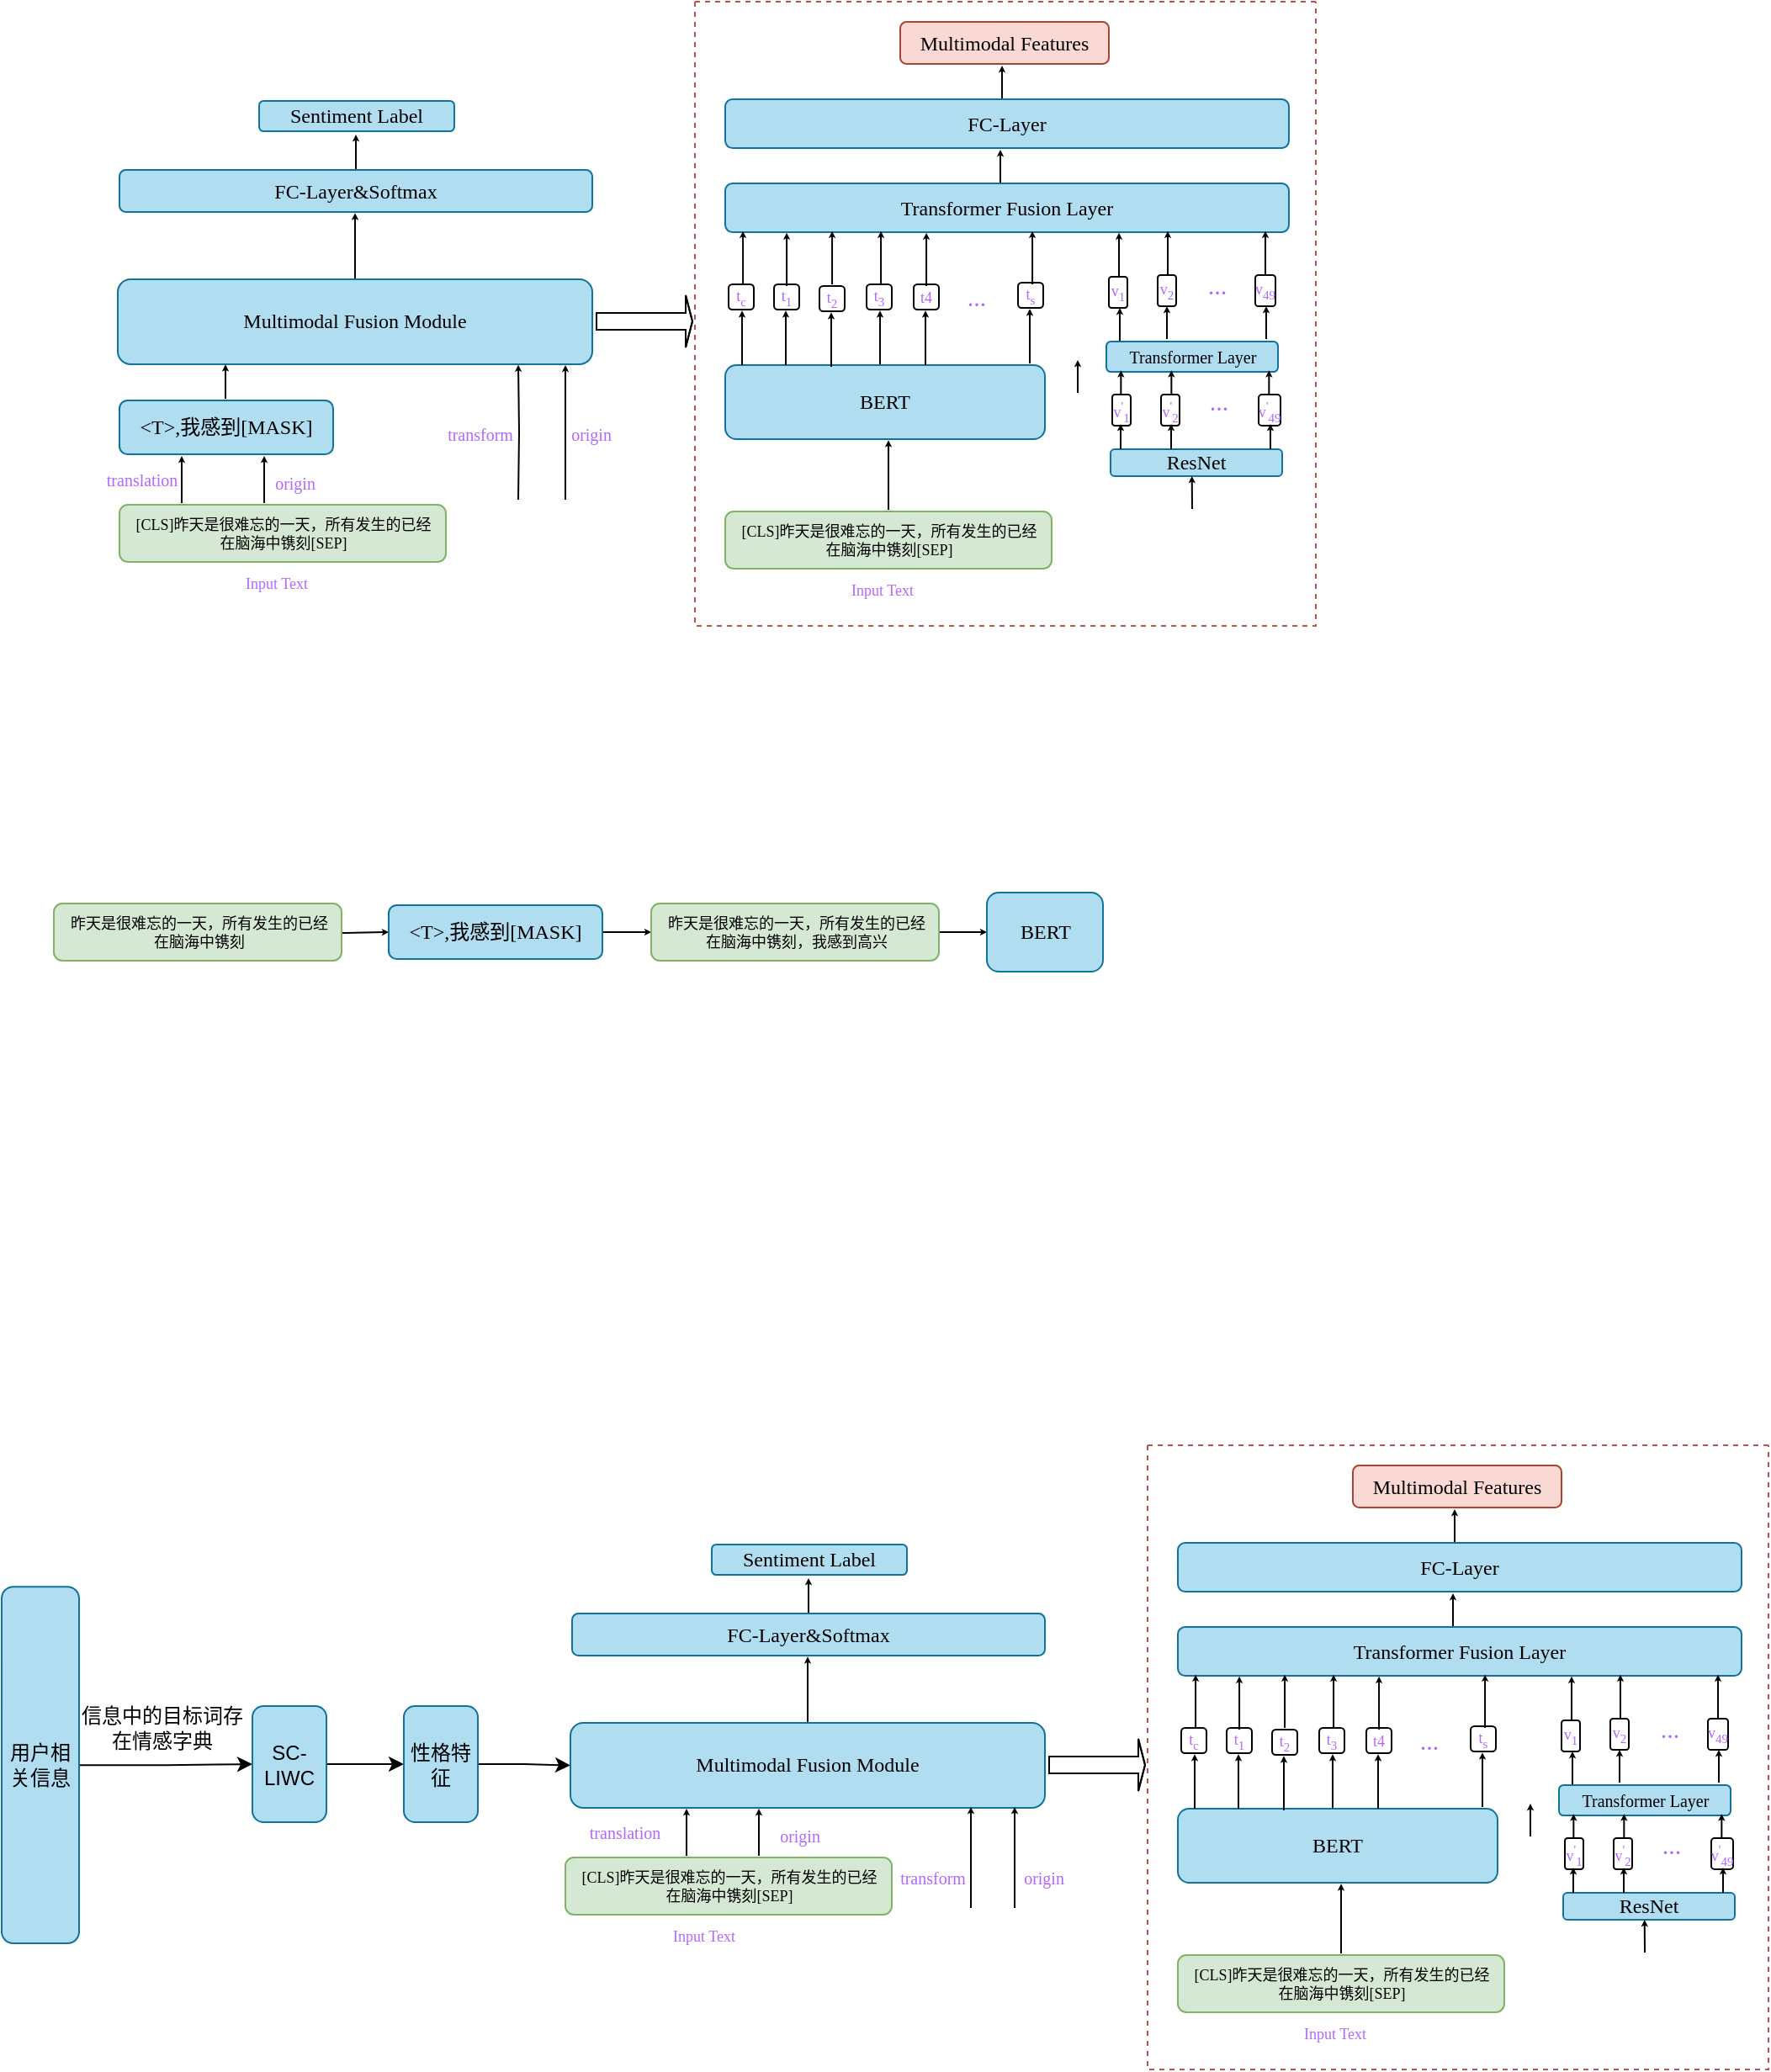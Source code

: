 <mxfile version="20.8.20" type="github">
  <diagram id="DhMvold3SxJ4Q7dlmQQz" name="第 1 页">
    <mxGraphModel dx="1221" dy="733" grid="0" gridSize="10" guides="1" tooltips="1" connect="1" arrows="1" fold="1" page="1" pageScale="1" pageWidth="1200" pageHeight="1600" math="0" shadow="0">
      <root>
        <mxCell id="0" />
        <mxCell id="1" parent="0" />
        <mxCell id="Sds84R7D_vY4Y2khIh2S-21" style="edgeStyle=orthogonalEdgeStyle;rounded=0;jumpSize=1;orthogonalLoop=1;jettySize=auto;html=1;exitX=0.5;exitY=0;exitDx=0;exitDy=0;fontFamily=Times New Roman;fontSize=15;fontColor=#B266FF;startSize=1;endSize=1;" parent="1" edge="1">
          <mxGeometry relative="1" as="geometry">
            <mxPoint x="563" y="397.667" as="targetPoint" />
            <mxPoint x="563" y="430" as="sourcePoint" />
          </mxGeometry>
        </mxCell>
        <mxCell id="Sds84R7D_vY4Y2khIh2S-1" value="&lt;font face=&quot;Times New Roman&quot;&gt;BERT&lt;/font&gt;" style="rounded=1;whiteSpace=wrap;html=1;fillColor=#b1ddf0;strokeColor=#10739e;" parent="1" vertex="1">
          <mxGeometry x="471" y="430" width="190" height="44" as="geometry" />
        </mxCell>
        <mxCell id="Sds84R7D_vY4Y2khIh2S-2" value="&lt;font face=&quot;Times New Roman&quot;&gt;ResNet&lt;/font&gt;" style="rounded=1;whiteSpace=wrap;html=1;fillColor=#b1ddf0;strokeColor=#10739e;" parent="1" vertex="1">
          <mxGeometry x="700" y="480" width="102" height="16" as="geometry" />
        </mxCell>
        <mxCell id="Sds84R7D_vY4Y2khIh2S-35" style="edgeStyle=orthogonalEdgeStyle;rounded=0;jumpSize=1;orthogonalLoop=1;jettySize=auto;html=1;fontFamily=Times New Roman;fontSize=15;fontColor=#B266FF;startSize=1;endSize=1;" parent="1" edge="1">
          <mxGeometry relative="1" as="geometry">
            <mxPoint x="568" y="474.667" as="targetPoint" />
            <mxPoint x="568" y="516" as="sourcePoint" />
          </mxGeometry>
        </mxCell>
        <mxCell id="Sds84R7D_vY4Y2khIh2S-4" value="&lt;div style=&quot;font-size: 9px;&quot;&gt;&lt;font style=&quot;font-size: 9px;&quot;&gt;[CLS]昨天是很难忘的一天，所有发生的已经&lt;/font&gt;&lt;/div&gt;&lt;div style=&quot;font-size: 9px;&quot;&gt;&lt;font style=&quot;font-size: 9px;&quot;&gt;在脑海中镌刻[SEP]&lt;/font&gt;&lt;/div&gt;" style="text;html=1;resizable=0;autosize=1;align=center;verticalAlign=middle;points=[];fillColor=#d5e8d4;strokeColor=#82b366;rounded=1;fontFamily=Times New Roman;fontSize=9;" parent="1" vertex="1">
          <mxGeometry x="471" y="517" width="194" height="34" as="geometry" />
        </mxCell>
        <mxCell id="Sds84R7D_vY4Y2khIh2S-5" value="&lt;font style=&quot;font-size: 9px;&quot; face=&quot;Times New Roman&quot; color=&quot;#B266FF&quot;&gt;Input Text&lt;/font&gt;" style="text;html=1;resizable=0;autosize=1;align=center;verticalAlign=middle;points=[];fillColor=none;strokeColor=none;rounded=0;fontSize=10;" parent="1" vertex="1">
          <mxGeometry x="536" y="551" width="55" height="24" as="geometry" />
        </mxCell>
        <mxCell id="Sds84R7D_vY4Y2khIh2S-40" style="edgeStyle=orthogonalEdgeStyle;rounded=0;jumpSize=1;orthogonalLoop=1;jettySize=auto;html=1;exitX=0.5;exitY=0;exitDx=0;exitDy=0;fontFamily=Times New Roman;fontSize=15;fontColor=#B266FF;startSize=1;endSize=1;entryX=0.474;entryY=1;entryDx=0;entryDy=0;entryPerimeter=0;" parent="1" source="Sds84R7D_vY4Y2khIh2S-9" target="Sds84R7D_vY4Y2khIh2S-2" edge="1">
          <mxGeometry relative="1" as="geometry">
            <mxPoint x="748.333" y="501.667" as="targetPoint" />
          </mxGeometry>
        </mxCell>
        <mxCell id="Sds84R7D_vY4Y2khIh2S-9" value="" style="shape=image;imageAspect=0;aspect=fixed;verticalLabelPosition=bottom;verticalAlign=top;fontFamily=Times New Roman;fontSize=9;fontColor=#B266FF;image=https://img1.baidu.com/it/u=3268316227,427495481&amp;fm=253&amp;fmt=auto&amp;app=138&amp;f=JPEG?w=500&amp;h=500;" parent="1" vertex="1">
          <mxGeometry x="718" y="515.5" width="61" height="61" as="geometry" />
        </mxCell>
        <mxCell id="Sds84R7D_vY4Y2khIh2S-12" value="t&lt;sub&gt;c&lt;/sub&gt;" style="rounded=1;whiteSpace=wrap;html=1;fontFamily=Times New Roman;fontSize=9;fontColor=#B266FF;" parent="1" vertex="1">
          <mxGeometry x="473" y="382" width="15" height="15" as="geometry" />
        </mxCell>
        <mxCell id="Sds84R7D_vY4Y2khIh2S-13" value="t&lt;sub&gt;1&lt;/sub&gt;" style="rounded=1;whiteSpace=wrap;html=1;fontFamily=Times New Roman;fontSize=9;fontColor=#B266FF;" parent="1" vertex="1">
          <mxGeometry x="500" y="382" width="15" height="15" as="geometry" />
        </mxCell>
        <mxCell id="Sds84R7D_vY4Y2khIh2S-14" value="t&lt;sub&gt;2&lt;/sub&gt;" style="rounded=1;whiteSpace=wrap;html=1;fontFamily=Times New Roman;fontSize=9;fontColor=#B266FF;" parent="1" vertex="1">
          <mxGeometry x="527" y="383" width="15" height="15" as="geometry" />
        </mxCell>
        <mxCell id="Sds84R7D_vY4Y2khIh2S-15" value="t&lt;sub&gt;s&lt;/sub&gt;" style="rounded=1;whiteSpace=wrap;html=1;fontFamily=Times New Roman;fontSize=9;fontColor=#B266FF;" parent="1" vertex="1">
          <mxGeometry x="645" y="381" width="15" height="15" as="geometry" />
        </mxCell>
        <mxCell id="Sds84R7D_vY4Y2khIh2S-16" value="&lt;font style=&quot;font-size: 15px;&quot;&gt;...&lt;/font&gt;" style="text;html=1;resizable=0;autosize=1;align=center;verticalAlign=middle;points=[];fillColor=none;strokeColor=none;rounded=0;fontFamily=Times New Roman;fontSize=9;fontColor=#B266FF;" parent="1" vertex="1">
          <mxGeometry x="605" y="374" width="29" height="30" as="geometry" />
        </mxCell>
        <mxCell id="Sds84R7D_vY4Y2khIh2S-19" value="t&lt;sub&gt;3&lt;/sub&gt;" style="rounded=1;whiteSpace=wrap;html=1;fontFamily=Times New Roman;fontSize=9;fontColor=#B266FF;" parent="1" vertex="1">
          <mxGeometry x="555" y="382" width="15" height="15" as="geometry" />
        </mxCell>
        <mxCell id="Sds84R7D_vY4Y2khIh2S-20" value="t4" style="rounded=1;whiteSpace=wrap;html=1;fontFamily=Times New Roman;fontSize=9;fontColor=#B266FF;" parent="1" vertex="1">
          <mxGeometry x="583" y="382" width="15" height="15" as="geometry" />
        </mxCell>
        <mxCell id="Sds84R7D_vY4Y2khIh2S-22" style="edgeStyle=orthogonalEdgeStyle;rounded=0;jumpSize=1;orthogonalLoop=1;jettySize=auto;html=1;exitX=0.5;exitY=0;exitDx=0;exitDy=0;fontFamily=Times New Roman;fontSize=15;fontColor=#B266FF;startSize=1;endSize=1;" parent="1" edge="1">
          <mxGeometry relative="1" as="geometry">
            <mxPoint x="590" y="397.667" as="targetPoint" />
            <mxPoint x="590" y="430" as="sourcePoint" />
          </mxGeometry>
        </mxCell>
        <mxCell id="Sds84R7D_vY4Y2khIh2S-23" style="edgeStyle=orthogonalEdgeStyle;rounded=0;jumpSize=1;orthogonalLoop=1;jettySize=auto;html=1;exitX=0.5;exitY=0;exitDx=0;exitDy=0;fontFamily=Times New Roman;fontSize=15;fontColor=#B266FF;startSize=1;endSize=1;" parent="1" edge="1">
          <mxGeometry relative="1" as="geometry">
            <mxPoint x="652" y="396.667" as="targetPoint" />
            <mxPoint x="652" y="429" as="sourcePoint" />
          </mxGeometry>
        </mxCell>
        <mxCell id="Sds84R7D_vY4Y2khIh2S-24" style="edgeStyle=orthogonalEdgeStyle;jumpSize=1;orthogonalLoop=1;jettySize=auto;html=1;exitX=0.5;exitY=0;exitDx=0;exitDy=0;fontFamily=Times New Roman;fontSize=10;fontColor=#B266FF;startSize=1;endSize=1;rounded=0;" parent="1" edge="1">
          <mxGeometry relative="1" as="geometry">
            <mxPoint x="481" y="397.667" as="targetPoint" />
            <mxPoint x="481" y="430" as="sourcePoint" />
          </mxGeometry>
        </mxCell>
        <mxCell id="Sds84R7D_vY4Y2khIh2S-25" style="edgeStyle=orthogonalEdgeStyle;rounded=0;jumpSize=1;orthogonalLoop=1;jettySize=auto;html=1;exitX=0.5;exitY=0;exitDx=0;exitDy=0;fontFamily=Times New Roman;fontSize=15;fontColor=#B266FF;startSize=1;endSize=1;" parent="1" edge="1">
          <mxGeometry relative="1" as="geometry">
            <mxPoint x="507" y="397.667" as="targetPoint" />
            <mxPoint x="507" y="430" as="sourcePoint" />
          </mxGeometry>
        </mxCell>
        <mxCell id="Sds84R7D_vY4Y2khIh2S-26" style="edgeStyle=orthogonalEdgeStyle;rounded=0;jumpSize=1;orthogonalLoop=1;jettySize=auto;html=1;exitX=0.5;exitY=0;exitDx=0;exitDy=0;fontFamily=Times New Roman;fontSize=15;fontColor=#B266FF;startSize=1;endSize=1;" parent="1" edge="1">
          <mxGeometry relative="1" as="geometry">
            <mxPoint x="534" y="398.667" as="targetPoint" />
            <mxPoint x="534" y="431" as="sourcePoint" />
          </mxGeometry>
        </mxCell>
        <mxCell id="Sds84R7D_vY4Y2khIh2S-30" value="&lt;font face=&quot;Times New Roman&quot;&gt;Transformer Fusion Layer&lt;/font&gt;" style="rounded=1;whiteSpace=wrap;html=1;fillColor=#b1ddf0;strokeColor=#10739e;" parent="1" vertex="1">
          <mxGeometry x="471" y="322" width="335" height="29" as="geometry" />
        </mxCell>
        <mxCell id="Sds84R7D_vY4Y2khIh2S-31" value="&lt;div style=&quot;font-size: 10px;&quot; align=&quot;center&quot;&gt;&lt;font style=&quot;font-size: 10px;&quot; face=&quot;Times New Roman&quot;&gt;Transformer Layer&lt;/font&gt;&lt;/div&gt;" style="rounded=1;whiteSpace=wrap;html=1;fillColor=#b1ddf0;strokeColor=#10739e;align=center;" parent="1" vertex="1">
          <mxGeometry x="697.5" y="416" width="102" height="18" as="geometry" />
        </mxCell>
        <mxCell id="Sds84R7D_vY4Y2khIh2S-36" value="v&lt;sup&gt;&#39;&lt;/sup&gt;&lt;sub&gt;1&lt;/sub&gt;" style="rounded=1;whiteSpace=wrap;html=1;fontFamily=Times New Roman;fontSize=9;fontColor=#B266FF;" parent="1" vertex="1">
          <mxGeometry x="701" y="447.5" width="11" height="18.5" as="geometry" />
        </mxCell>
        <mxCell id="Sds84R7D_vY4Y2khIh2S-41" value="v&lt;sup&gt;&#39;&lt;/sup&gt;&lt;sub&gt;2&lt;/sub&gt;" style="rounded=1;whiteSpace=wrap;html=1;fontFamily=Times New Roman;fontSize=9;fontColor=#B266FF;" parent="1" vertex="1">
          <mxGeometry x="730" y="447.5" width="11" height="18.5" as="geometry" />
        </mxCell>
        <mxCell id="Sds84R7D_vY4Y2khIh2S-42" value="v&lt;sup&gt;&#39;&lt;/sup&gt;&lt;sub&gt;49&lt;/sub&gt;" style="rounded=1;whiteSpace=wrap;html=1;fontFamily=Times New Roman;fontSize=9;fontColor=#B266FF;" parent="1" vertex="1">
          <mxGeometry x="788" y="447.5" width="13" height="18.5" as="geometry" />
        </mxCell>
        <mxCell id="Sds84R7D_vY4Y2khIh2S-43" value="&lt;font style=&quot;font-size: 15px;&quot;&gt;...&lt;/font&gt;" style="text;html=1;resizable=0;autosize=1;align=center;verticalAlign=middle;points=[];fillColor=none;strokeColor=none;rounded=0;fontFamily=Times New Roman;fontSize=9;fontColor=#B266FF;" parent="1" vertex="1">
          <mxGeometry x="749" y="436" width="29" height="30" as="geometry" />
        </mxCell>
        <mxCell id="Sds84R7D_vY4Y2khIh2S-49" style="edgeStyle=orthogonalEdgeStyle;rounded=0;jumpSize=1;orthogonalLoop=1;jettySize=auto;html=1;fontFamily=Times New Roman;fontSize=15;fontColor=#B266FF;startSize=1;endSize=1;" parent="1" edge="1">
          <mxGeometry relative="1" as="geometry">
            <mxPoint x="706.17" y="433.167" as="targetPoint" />
            <mxPoint x="706.17" y="447.5" as="sourcePoint" />
          </mxGeometry>
        </mxCell>
        <mxCell id="Sds84R7D_vY4Y2khIh2S-52" style="edgeStyle=orthogonalEdgeStyle;rounded=0;jumpSize=1;orthogonalLoop=1;jettySize=auto;html=1;exitX=0.5;exitY=0;exitDx=0;exitDy=0;fontFamily=Times New Roman;fontSize=15;fontColor=#B266FF;startSize=1;endSize=1;entryX=0.474;entryY=1;entryDx=0;entryDy=0;entryPerimeter=0;" parent="1" edge="1">
          <mxGeometry relative="1" as="geometry">
            <mxPoint x="680.5" y="427" as="targetPoint" />
            <mxPoint x="680.5" y="446.5" as="sourcePoint" />
          </mxGeometry>
        </mxCell>
        <mxCell id="Sds84R7D_vY4Y2khIh2S-53" style="edgeStyle=orthogonalEdgeStyle;rounded=0;jumpSize=1;orthogonalLoop=1;jettySize=auto;html=1;fontFamily=Times New Roman;fontSize=15;fontColor=#B266FF;startSize=1;endSize=1;" parent="1" edge="1">
          <mxGeometry relative="1" as="geometry">
            <mxPoint x="706" y="465" as="targetPoint" />
            <mxPoint x="706" y="480" as="sourcePoint" />
          </mxGeometry>
        </mxCell>
        <mxCell id="Sds84R7D_vY4Y2khIh2S-54" style="edgeStyle=orthogonalEdgeStyle;rounded=0;jumpSize=1;orthogonalLoop=1;jettySize=auto;html=1;fontFamily=Times New Roman;fontSize=15;fontColor=#B266FF;startSize=1;endSize=1;" parent="1" edge="1">
          <mxGeometry relative="1" as="geometry">
            <mxPoint x="736" y="465" as="targetPoint" />
            <mxPoint x="736" y="480" as="sourcePoint" />
          </mxGeometry>
        </mxCell>
        <mxCell id="Sds84R7D_vY4Y2khIh2S-55" style="edgeStyle=orthogonalEdgeStyle;rounded=0;jumpSize=1;orthogonalLoop=1;jettySize=auto;html=1;fontFamily=Times New Roman;fontSize=15;fontColor=#B266FF;startSize=1;endSize=1;" parent="1" edge="1">
          <mxGeometry relative="1" as="geometry">
            <mxPoint x="795" y="465" as="targetPoint" />
            <mxPoint x="795" y="480" as="sourcePoint" />
          </mxGeometry>
        </mxCell>
        <mxCell id="Sds84R7D_vY4Y2khIh2S-57" style="edgeStyle=orthogonalEdgeStyle;rounded=0;jumpSize=1;orthogonalLoop=1;jettySize=auto;html=1;fontFamily=Times New Roman;fontSize=15;fontColor=#B266FF;startSize=1;endSize=1;" parent="1" edge="1">
          <mxGeometry relative="1" as="geometry">
            <mxPoint x="736.17" y="433.167" as="targetPoint" />
            <mxPoint x="736.17" y="447.5" as="sourcePoint" />
          </mxGeometry>
        </mxCell>
        <mxCell id="Sds84R7D_vY4Y2khIh2S-58" style="edgeStyle=orthogonalEdgeStyle;rounded=0;jumpSize=1;orthogonalLoop=1;jettySize=auto;html=1;fontFamily=Times New Roman;fontSize=15;fontColor=#B266FF;startSize=1;endSize=1;" parent="1" edge="1">
          <mxGeometry relative="1" as="geometry">
            <mxPoint x="794.17" y="433.167" as="targetPoint" />
            <mxPoint x="794.17" y="447.5" as="sourcePoint" />
          </mxGeometry>
        </mxCell>
        <mxCell id="Sds84R7D_vY4Y2khIh2S-60" style="edgeStyle=orthogonalEdgeStyle;rounded=0;jumpSize=1;orthogonalLoop=1;jettySize=auto;html=1;exitX=0.5;exitY=0;exitDx=0;exitDy=0;fontFamily=Times New Roman;fontSize=15;fontColor=#B266FF;startSize=1;endSize=1;entryX=0.474;entryY=1;entryDx=0;entryDy=0;entryPerimeter=0;" parent="1" edge="1">
          <mxGeometry relative="1" as="geometry">
            <mxPoint x="705.5" y="396" as="targetPoint" />
            <mxPoint x="705.5" y="415.5" as="sourcePoint" />
          </mxGeometry>
        </mxCell>
        <mxCell id="Sds84R7D_vY4Y2khIh2S-61" style="edgeStyle=orthogonalEdgeStyle;rounded=0;jumpSize=1;orthogonalLoop=1;jettySize=auto;html=1;exitX=0.5;exitY=0;exitDx=0;exitDy=0;fontFamily=Times New Roman;fontSize=15;fontColor=#B266FF;startSize=1;endSize=1;entryX=0.474;entryY=1;entryDx=0;entryDy=0;entryPerimeter=0;" parent="1" edge="1">
          <mxGeometry relative="1" as="geometry">
            <mxPoint x="733.5" y="395" as="targetPoint" />
            <mxPoint x="733.5" y="414.5" as="sourcePoint" />
          </mxGeometry>
        </mxCell>
        <mxCell id="Sds84R7D_vY4Y2khIh2S-63" style="edgeStyle=orthogonalEdgeStyle;rounded=0;jumpSize=1;orthogonalLoop=1;jettySize=auto;html=1;exitX=0.5;exitY=0;exitDx=0;exitDy=0;fontFamily=Times New Roman;fontSize=15;fontColor=#B266FF;startSize=1;endSize=1;entryX=0.474;entryY=1;entryDx=0;entryDy=0;entryPerimeter=0;" parent="1" edge="1">
          <mxGeometry relative="1" as="geometry">
            <mxPoint x="792.5" y="395" as="targetPoint" />
            <mxPoint x="792.5" y="414.5" as="sourcePoint" />
          </mxGeometry>
        </mxCell>
        <mxCell id="Sds84R7D_vY4Y2khIh2S-64" value="&lt;font style=&quot;font-size: 15px;&quot;&gt;...&lt;/font&gt;" style="text;html=1;resizable=0;autosize=1;align=center;verticalAlign=middle;points=[];fillColor=none;strokeColor=none;rounded=0;fontFamily=Times New Roman;fontSize=9;fontColor=#B266FF;" parent="1" vertex="1">
          <mxGeometry x="748" y="367" width="29" height="30" as="geometry" />
        </mxCell>
        <mxCell id="Sds84R7D_vY4Y2khIh2S-65" value="v&lt;sub&gt;1&lt;/sub&gt;" style="rounded=1;whiteSpace=wrap;html=1;fontFamily=Times New Roman;fontSize=9;fontColor=#B266FF;" parent="1" vertex="1">
          <mxGeometry x="699" y="377.5" width="11" height="18.5" as="geometry" />
        </mxCell>
        <mxCell id="Sds84R7D_vY4Y2khIh2S-66" value="v&lt;sub&gt;2&lt;/sub&gt;" style="rounded=1;whiteSpace=wrap;html=1;fontFamily=Times New Roman;fontSize=9;fontColor=#B266FF;" parent="1" vertex="1">
          <mxGeometry x="728" y="376.5" width="11" height="18.5" as="geometry" />
        </mxCell>
        <mxCell id="Sds84R7D_vY4Y2khIh2S-67" value="v&lt;sub&gt;49&lt;/sub&gt;" style="rounded=1;whiteSpace=wrap;html=1;fontFamily=Times New Roman;fontSize=9;fontColor=#B266FF;" parent="1" vertex="1">
          <mxGeometry x="786" y="376.5" width="12" height="18.5" as="geometry" />
        </mxCell>
        <mxCell id="Sds84R7D_vY4Y2khIh2S-70" value="&lt;font face=&quot;Times New Roman&quot;&gt;FC-Layer&lt;/font&gt;" style="rounded=1;whiteSpace=wrap;html=1;fillColor=#b1ddf0;strokeColor=#10739e;" parent="1" vertex="1">
          <mxGeometry x="471" y="272" width="335" height="29" as="geometry" />
        </mxCell>
        <mxCell id="Sds84R7D_vY4Y2khIh2S-71" value="&lt;font face=&quot;Times New Roman&quot;&gt;Multimodal Features&lt;/font&gt;" style="rounded=1;whiteSpace=wrap;html=1;fillColor=#fad9d5;strokeColor=#ae4132;" parent="1" vertex="1">
          <mxGeometry x="575" y="226" width="124" height="25" as="geometry" />
        </mxCell>
        <mxCell id="Sds84R7D_vY4Y2khIh2S-76" style="edgeStyle=orthogonalEdgeStyle;rounded=0;jumpSize=1;orthogonalLoop=1;jettySize=auto;html=1;entryX=0.028;entryY=0.977;entryDx=0;entryDy=0;entryPerimeter=0;fontFamily=Times New Roman;fontSize=10;fontColor=#B266FF;startSize=1;endSize=1;" parent="1" edge="1">
          <mxGeometry relative="1" as="geometry">
            <mxPoint x="481.533" y="382" as="sourcePoint" />
            <mxPoint x="481.533" y="350.333" as="targetPoint" />
          </mxGeometry>
        </mxCell>
        <mxCell id="Sds84R7D_vY4Y2khIh2S-77" style="edgeStyle=orthogonalEdgeStyle;rounded=0;jumpSize=1;orthogonalLoop=1;jettySize=auto;html=1;entryX=0.028;entryY=0.977;entryDx=0;entryDy=0;entryPerimeter=0;fontFamily=Times New Roman;fontSize=10;fontColor=#B266FF;startSize=1;endSize=1;" parent="1" edge="1">
          <mxGeometry relative="1" as="geometry">
            <mxPoint x="653.533" y="382" as="sourcePoint" />
            <mxPoint x="653.533" y="350.333" as="targetPoint" />
          </mxGeometry>
        </mxCell>
        <mxCell id="Sds84R7D_vY4Y2khIh2S-78" style="edgeStyle=orthogonalEdgeStyle;rounded=0;jumpSize=1;orthogonalLoop=1;jettySize=auto;html=1;entryX=0.028;entryY=0.977;entryDx=0;entryDy=0;entryPerimeter=0;fontFamily=Times New Roman;fontSize=10;fontColor=#B266FF;startSize=1;endSize=1;" parent="1" edge="1">
          <mxGeometry relative="1" as="geometry">
            <mxPoint x="507.533" y="383" as="sourcePoint" />
            <mxPoint x="507.533" y="351.333" as="targetPoint" />
          </mxGeometry>
        </mxCell>
        <mxCell id="Sds84R7D_vY4Y2khIh2S-79" style="edgeStyle=orthogonalEdgeStyle;rounded=0;jumpSize=1;orthogonalLoop=1;jettySize=auto;html=1;entryX=0.028;entryY=0.977;entryDx=0;entryDy=0;entryPerimeter=0;fontFamily=Times New Roman;fontSize=10;fontColor=#B266FF;startSize=1;endSize=1;" parent="1" edge="1">
          <mxGeometry relative="1" as="geometry">
            <mxPoint x="563.533" y="382" as="sourcePoint" />
            <mxPoint x="563.533" y="350.333" as="targetPoint" />
          </mxGeometry>
        </mxCell>
        <mxCell id="Sds84R7D_vY4Y2khIh2S-80" style="edgeStyle=orthogonalEdgeStyle;rounded=0;jumpSize=1;orthogonalLoop=1;jettySize=auto;html=1;entryX=0.028;entryY=0.977;entryDx=0;entryDy=0;entryPerimeter=0;fontFamily=Times New Roman;fontSize=10;fontColor=#B266FF;startSize=1;endSize=1;" parent="1" edge="1">
          <mxGeometry relative="1" as="geometry">
            <mxPoint x="590.533" y="383" as="sourcePoint" />
            <mxPoint x="590.533" y="351.333" as="targetPoint" />
          </mxGeometry>
        </mxCell>
        <mxCell id="Sds84R7D_vY4Y2khIh2S-81" style="edgeStyle=orthogonalEdgeStyle;rounded=0;jumpSize=1;orthogonalLoop=1;jettySize=auto;html=1;entryX=0.028;entryY=0.977;entryDx=0;entryDy=0;entryPerimeter=0;fontFamily=Times New Roman;fontSize=10;fontColor=#B266FF;startSize=1;endSize=1;" parent="1" edge="1">
          <mxGeometry relative="1" as="geometry">
            <mxPoint x="792" y="376" as="sourcePoint" />
            <mxPoint x="792" y="350.333" as="targetPoint" />
          </mxGeometry>
        </mxCell>
        <mxCell id="Sds84R7D_vY4Y2khIh2S-82" style="edgeStyle=orthogonalEdgeStyle;rounded=0;jumpSize=1;orthogonalLoop=1;jettySize=auto;html=1;entryX=0.028;entryY=0.977;entryDx=0;entryDy=0;entryPerimeter=0;fontFamily=Times New Roman;fontSize=10;fontColor=#B266FF;startSize=1;endSize=1;" parent="1" edge="1">
          <mxGeometry relative="1" as="geometry">
            <mxPoint x="534.533" y="382" as="sourcePoint" />
            <mxPoint x="534.533" y="350.333" as="targetPoint" />
          </mxGeometry>
        </mxCell>
        <mxCell id="Sds84R7D_vY4Y2khIh2S-83" style="edgeStyle=orthogonalEdgeStyle;rounded=0;jumpSize=1;orthogonalLoop=1;jettySize=auto;html=1;entryX=0.028;entryY=0.977;entryDx=0;entryDy=0;entryPerimeter=0;fontFamily=Times New Roman;fontSize=10;fontColor=#B266FF;startSize=1;endSize=1;" parent="1" edge="1">
          <mxGeometry relative="1" as="geometry">
            <mxPoint x="705" y="377" as="sourcePoint" />
            <mxPoint x="705" y="351.333" as="targetPoint" />
          </mxGeometry>
        </mxCell>
        <mxCell id="Sds84R7D_vY4Y2khIh2S-84" style="edgeStyle=orthogonalEdgeStyle;rounded=0;jumpSize=1;orthogonalLoop=1;jettySize=auto;html=1;entryX=0.028;entryY=0.977;entryDx=0;entryDy=0;entryPerimeter=0;fontFamily=Times New Roman;fontSize=10;fontColor=#B266FF;startSize=1;endSize=1;" parent="1" edge="1">
          <mxGeometry relative="1" as="geometry">
            <mxPoint x="734" y="376" as="sourcePoint" />
            <mxPoint x="734" y="350.333" as="targetPoint" />
          </mxGeometry>
        </mxCell>
        <mxCell id="Sds84R7D_vY4Y2khIh2S-88" style="edgeStyle=orthogonalEdgeStyle;rounded=0;jumpSize=1;orthogonalLoop=1;jettySize=auto;html=1;exitX=0.5;exitY=0;exitDx=0;exitDy=0;fontFamily=Times New Roman;fontSize=15;fontColor=#B266FF;startSize=1;endSize=1;entryX=0.474;entryY=1;entryDx=0;entryDy=0;entryPerimeter=0;" parent="1" edge="1">
          <mxGeometry relative="1" as="geometry">
            <mxPoint x="634.5" y="302" as="targetPoint" />
            <mxPoint x="634.5" y="321.5" as="sourcePoint" />
          </mxGeometry>
        </mxCell>
        <mxCell id="Sds84R7D_vY4Y2khIh2S-92" style="edgeStyle=orthogonalEdgeStyle;rounded=0;jumpSize=1;orthogonalLoop=1;jettySize=auto;html=1;exitX=0.5;exitY=0;exitDx=0;exitDy=0;fontFamily=Times New Roman;fontSize=15;fontColor=#B266FF;startSize=1;endSize=1;entryX=0.474;entryY=1;entryDx=0;entryDy=0;entryPerimeter=0;" parent="1" edge="1">
          <mxGeometry relative="1" as="geometry">
            <mxPoint x="635.5" y="252" as="targetPoint" />
            <mxPoint x="635.5" y="271.5" as="sourcePoint" />
          </mxGeometry>
        </mxCell>
        <mxCell id="Sds84R7D_vY4Y2khIh2S-119" style="edgeStyle=orthogonalEdgeStyle;rounded=0;jumpSize=1;orthogonalLoop=1;jettySize=auto;html=1;fontFamily=Times New Roman;fontSize=1;fontColor=#B266FF;startSize=1;endSize=1;" parent="1" source="Sds84R7D_vY4Y2khIh2S-94" edge="1">
          <mxGeometry relative="1" as="geometry">
            <mxPoint x="251" y="339.667" as="targetPoint" />
          </mxGeometry>
        </mxCell>
        <mxCell id="Sds84R7D_vY4Y2khIh2S-94" value="&lt;font face=&quot;Times New Roman&quot;&gt;Multimodal Fusion Module&lt;/font&gt;" style="rounded=1;whiteSpace=wrap;html=1;fillColor=#b1ddf0;strokeColor=#10739e;" parent="1" vertex="1">
          <mxGeometry x="110" y="379" width="282" height="50.5" as="geometry" />
        </mxCell>
        <mxCell id="Sds84R7D_vY4Y2khIh2S-95" value="&lt;div style=&quot;font-size: 9px;&quot;&gt;&lt;font style=&quot;font-size: 9px;&quot;&gt;[CLS]昨天是很难忘的一天，所有发生的已经&lt;/font&gt;&lt;/div&gt;&lt;div style=&quot;font-size: 9px;&quot;&gt;&lt;font style=&quot;font-size: 9px;&quot;&gt;在脑海中镌刻[SEP]&lt;/font&gt;&lt;/div&gt;" style="text;html=1;resizable=0;autosize=1;align=center;verticalAlign=middle;points=[];fillColor=#d5e8d4;strokeColor=#82b366;rounded=1;fontFamily=Times New Roman;fontSize=9;" parent="1" vertex="1">
          <mxGeometry x="111" y="513" width="194" height="34" as="geometry" />
        </mxCell>
        <mxCell id="Sds84R7D_vY4Y2khIh2S-96" value="&lt;font style=&quot;font-size: 9px;&quot; face=&quot;Times New Roman&quot; color=&quot;#B266FF&quot;&gt;Input Text&lt;/font&gt;" style="text;html=1;resizable=0;autosize=1;align=center;verticalAlign=middle;points=[];fillColor=none;strokeColor=none;rounded=0;fontSize=10;" parent="1" vertex="1">
          <mxGeometry x="176" y="547" width="55" height="24" as="geometry" />
        </mxCell>
        <mxCell id="Sds84R7D_vY4Y2khIh2S-97" value="" style="shape=image;imageAspect=0;aspect=fixed;verticalLabelPosition=bottom;verticalAlign=top;fontFamily=Times New Roman;fontSize=9;fontColor=#B266FF;image=https://img1.baidu.com/it/u=3268316227,427495481&amp;fm=253&amp;fmt=auto&amp;app=138&amp;f=JPEG?w=500&amp;h=500;" parent="1" vertex="1">
          <mxGeometry x="331" y="508" width="61" height="61" as="geometry" />
        </mxCell>
        <mxCell id="Sds84R7D_vY4Y2khIh2S-121" style="edgeStyle=orthogonalEdgeStyle;rounded=0;jumpSize=1;orthogonalLoop=1;jettySize=auto;html=1;fontFamily=Times New Roman;fontSize=1;fontColor=#B266FF;startSize=1;endSize=1;" parent="1" source="Sds84R7D_vY4Y2khIh2S-100" edge="1">
          <mxGeometry relative="1" as="geometry">
            <mxPoint x="251.5" y="293" as="targetPoint" />
          </mxGeometry>
        </mxCell>
        <mxCell id="Sds84R7D_vY4Y2khIh2S-100" value="&lt;font face=&quot;Times New Roman&quot;&gt;FC-Layer&amp;amp;Softmax&lt;/font&gt;" style="rounded=1;whiteSpace=wrap;html=1;fillColor=#b1ddf0;strokeColor=#10739e;" parent="1" vertex="1">
          <mxGeometry x="111" y="314" width="281" height="25" as="geometry" />
        </mxCell>
        <mxCell id="Sds84R7D_vY4Y2khIh2S-101" value="&lt;font face=&quot;Times New Roman&quot;&gt;&amp;lt;T&amp;gt;,我感到[MASK]&lt;/font&gt;" style="rounded=1;whiteSpace=wrap;html=1;fillColor=#b1ddf0;strokeColor=#10739e;" parent="1" vertex="1">
          <mxGeometry x="111" y="451" width="127" height="32" as="geometry" />
        </mxCell>
        <mxCell id="Sds84R7D_vY4Y2khIh2S-102" style="edgeStyle=orthogonalEdgeStyle;rounded=0;jumpSize=1;orthogonalLoop=1;jettySize=auto;html=1;fontFamily=Times New Roman;fontSize=15;fontColor=#B266FF;startSize=1;endSize=1;" parent="1" edge="1">
          <mxGeometry relative="1" as="geometry">
            <mxPoint x="148" y="484" as="targetPoint" />
            <mxPoint x="148" y="512" as="sourcePoint" />
          </mxGeometry>
        </mxCell>
        <mxCell id="Sds84R7D_vY4Y2khIh2S-103" style="edgeStyle=orthogonalEdgeStyle;rounded=0;jumpSize=1;orthogonalLoop=1;jettySize=auto;html=1;fontFamily=Times New Roman;fontSize=15;fontColor=#B266FF;startSize=1;endSize=1;" parent="1" edge="1">
          <mxGeometry relative="1" as="geometry">
            <mxPoint x="197" y="484" as="targetPoint" />
            <mxPoint x="197" y="512" as="sourcePoint" />
          </mxGeometry>
        </mxCell>
        <mxCell id="Sds84R7D_vY4Y2khIh2S-104" value="origin" style="text;html=1;resizable=0;autosize=1;align=center;verticalAlign=middle;points=[];fillColor=none;strokeColor=none;rounded=0;fontFamily=Times New Roman;fontSize=10;fontColor=#B266FF;" parent="1" vertex="1">
          <mxGeometry x="194" y="488" width="42" height="24" as="geometry" />
        </mxCell>
        <mxCell id="Sds84R7D_vY4Y2khIh2S-105" value="translation" style="text;html=1;resizable=0;autosize=1;align=center;verticalAlign=middle;points=[];fillColor=none;strokeColor=none;rounded=0;fontFamily=Times New Roman;fontSize=10;fontColor=#B266FF;" parent="1" vertex="1">
          <mxGeometry x="94" y="486" width="60" height="24" as="geometry" />
        </mxCell>
        <mxCell id="Sds84R7D_vY4Y2khIh2S-106" style="edgeStyle=orthogonalEdgeStyle;rounded=0;jumpSize=1;orthogonalLoop=1;jettySize=auto;html=1;fontFamily=Times New Roman;fontSize=15;fontColor=#B266FF;startSize=1;endSize=1;entryX=0.844;entryY=1.007;entryDx=0;entryDy=0;entryPerimeter=0;" parent="1" target="Sds84R7D_vY4Y2khIh2S-94" edge="1">
          <mxGeometry relative="1" as="geometry">
            <mxPoint x="348" y="468.667" as="targetPoint" />
            <mxPoint x="348" y="510" as="sourcePoint" />
          </mxGeometry>
        </mxCell>
        <mxCell id="Sds84R7D_vY4Y2khIh2S-107" style="edgeStyle=orthogonalEdgeStyle;rounded=0;jumpSize=1;orthogonalLoop=1;jettySize=auto;html=1;fontFamily=Times New Roman;fontSize=15;fontColor=#B266FF;startSize=1;endSize=1;" parent="1" edge="1">
          <mxGeometry relative="1" as="geometry">
            <mxPoint x="174" y="429.667" as="targetPoint" />
            <mxPoint x="174" y="450" as="sourcePoint" />
          </mxGeometry>
        </mxCell>
        <mxCell id="Sds84R7D_vY4Y2khIh2S-108" style="edgeStyle=orthogonalEdgeStyle;rounded=0;jumpSize=1;orthogonalLoop=1;jettySize=auto;html=1;fontFamily=Times New Roman;fontSize=15;fontColor=#B266FF;startSize=1;endSize=1;entryX=0.844;entryY=1.007;entryDx=0;entryDy=0;entryPerimeter=0;" parent="1" edge="1">
          <mxGeometry relative="1" as="geometry">
            <mxPoint x="376.008" y="430.011" as="targetPoint" />
            <mxPoint x="376" y="510" as="sourcePoint" />
          </mxGeometry>
        </mxCell>
        <mxCell id="Sds84R7D_vY4Y2khIh2S-109" value="origin" style="text;html=1;resizable=0;autosize=1;align=center;verticalAlign=middle;points=[];fillColor=none;strokeColor=none;rounded=0;fontFamily=Times New Roman;fontSize=10;fontColor=#B266FF;" parent="1" vertex="1">
          <mxGeometry x="370" y="459" width="42" height="24" as="geometry" />
        </mxCell>
        <mxCell id="Sds84R7D_vY4Y2khIh2S-110" value="transform" style="text;html=1;resizable=0;autosize=1;align=center;verticalAlign=middle;points=[];fillColor=none;strokeColor=none;rounded=0;fontFamily=Times New Roman;fontSize=10;fontColor=#B266FF;" parent="1" vertex="1">
          <mxGeometry x="296" y="459" width="57" height="24" as="geometry" />
        </mxCell>
        <mxCell id="Sds84R7D_vY4Y2khIh2S-112" value="" style="shape=flexArrow;endArrow=classic;html=1;rounded=0;fontFamily=Times New Roman;fontSize=10;fontColor=#B266FF;startSize=1;endSize=1;jumpSize=1;" parent="1" edge="1">
          <mxGeometry width="50" height="50" relative="1" as="geometry">
            <mxPoint x="394" y="404" as="sourcePoint" />
            <mxPoint x="452" y="404" as="targetPoint" />
            <Array as="points">
              <mxPoint x="406" y="404" />
            </Array>
          </mxGeometry>
        </mxCell>
        <mxCell id="Sds84R7D_vY4Y2khIh2S-113" value="" style="swimlane;startSize=0;fontFamily=Times New Roman;fontSize=1;fontStyle=0;strokeColor=#b85450;dashed=1;perimeterSpacing=1;fillColor=#f8cecc;gradientColor=#ea6b66;swimlaneLine=1;" parent="1" vertex="1">
          <mxGeometry x="453" y="214" width="369" height="371" as="geometry">
            <mxRectangle x="453" y="214" width="50" height="44" as="alternateBounds" />
          </mxGeometry>
        </mxCell>
        <mxCell id="Sds84R7D_vY4Y2khIh2S-120" value="&lt;font face=&quot;Times New Roman&quot;&gt;Sentiment Label&lt;br&gt;&lt;/font&gt;" style="rounded=1;whiteSpace=wrap;html=1;fillColor=#b1ddf0;strokeColor=#10739e;" parent="1" vertex="1">
          <mxGeometry x="194" y="273" width="116" height="18" as="geometry" />
        </mxCell>
        <mxCell id="Sds84R7D_vY4Y2khIh2S-124" style="edgeStyle=orthogonalEdgeStyle;rounded=0;jumpSize=1;orthogonalLoop=1;jettySize=auto;html=1;entryX=0;entryY=0.5;entryDx=0;entryDy=0;fontFamily=Times New Roman;fontSize=1;fontColor=#B266FF;startSize=1;endSize=1;" parent="1" target="Sds84R7D_vY4Y2khIh2S-123" edge="1">
          <mxGeometry relative="1" as="geometry">
            <mxPoint x="218" y="767" as="sourcePoint" />
          </mxGeometry>
        </mxCell>
        <mxCell id="Sds84R7D_vY4Y2khIh2S-126" style="edgeStyle=orthogonalEdgeStyle;rounded=0;jumpSize=1;orthogonalLoop=1;jettySize=auto;html=1;exitX=1;exitY=0.5;exitDx=0;exitDy=0;fontFamily=Times New Roman;fontSize=1;fontColor=#B266FF;startSize=1;endSize=1;" parent="1" source="Sds84R7D_vY4Y2khIh2S-123" target="Sds84R7D_vY4Y2khIh2S-125" edge="1">
          <mxGeometry relative="1" as="geometry" />
        </mxCell>
        <mxCell id="Sds84R7D_vY4Y2khIh2S-123" value="&lt;font face=&quot;Times New Roman&quot;&gt;&amp;lt;T&amp;gt;,我感到[MASK]&lt;/font&gt;" style="rounded=1;whiteSpace=wrap;html=1;fillColor=#b1ddf0;strokeColor=#10739e;" parent="1" vertex="1">
          <mxGeometry x="271" y="751" width="127" height="32" as="geometry" />
        </mxCell>
        <mxCell id="Sds84R7D_vY4Y2khIh2S-136" style="edgeStyle=orthogonalEdgeStyle;rounded=0;jumpSize=1;orthogonalLoop=1;jettySize=auto;html=1;entryX=0;entryY=0.5;entryDx=0;entryDy=0;fontFamily=Times New Roman;fontSize=1;fontColor=#B266FF;startSize=1;endSize=1;" parent="1" source="Sds84R7D_vY4Y2khIh2S-125" target="Sds84R7D_vY4Y2khIh2S-132" edge="1">
          <mxGeometry relative="1" as="geometry" />
        </mxCell>
        <mxCell id="Sds84R7D_vY4Y2khIh2S-125" value="&lt;div style=&quot;font-size: 9px;&quot;&gt;&lt;font style=&quot;font-size: 9px;&quot;&gt;昨天是很难忘的一天，所有发生的已经&lt;/font&gt;&lt;/div&gt;&lt;div style=&quot;font-size: 9px;&quot;&gt;&lt;font style=&quot;font-size: 9px;&quot;&gt;在脑海中镌刻，我感到高兴&lt;/font&gt;&lt;/div&gt;" style="text;html=1;resizable=0;autosize=1;align=center;verticalAlign=middle;points=[];fillColor=#d5e8d4;strokeColor=#82b366;rounded=1;fontFamily=Times New Roman;fontSize=9;" parent="1" vertex="1">
          <mxGeometry x="427" y="750" width="171" height="34" as="geometry" />
        </mxCell>
        <mxCell id="Sds84R7D_vY4Y2khIh2S-130" value="&lt;div style=&quot;font-size: 9px;&quot;&gt;&lt;font style=&quot;font-size: 9px;&quot;&gt;昨天是很难忘的一天，所有发生的已经&lt;/font&gt;&lt;/div&gt;&lt;div style=&quot;font-size: 9px;&quot;&gt;&lt;font style=&quot;font-size: 9px;&quot;&gt;在脑海中镌刻&lt;/font&gt;&lt;/div&gt;" style="text;html=1;resizable=0;autosize=1;align=center;verticalAlign=middle;points=[];fillColor=#d5e8d4;strokeColor=#82b366;rounded=1;fontFamily=Times New Roman;fontSize=9;" parent="1" vertex="1">
          <mxGeometry x="72" y="750" width="171" height="34" as="geometry" />
        </mxCell>
        <mxCell id="Sds84R7D_vY4Y2khIh2S-132" value="&lt;font face=&quot;Times New Roman&quot;&gt;BERT&lt;/font&gt;" style="rounded=1;whiteSpace=wrap;html=1;fillColor=#b1ddf0;strokeColor=#10739e;" parent="1" vertex="1">
          <mxGeometry x="626.5" y="743.5" width="69" height="47" as="geometry" />
        </mxCell>
        <mxCell id="h-2tfcWzzvb2QY_1ICQj-1" style="edgeStyle=orthogonalEdgeStyle;rounded=0;jumpSize=1;orthogonalLoop=1;jettySize=auto;html=1;exitX=0.5;exitY=0;exitDx=0;exitDy=0;fontFamily=Times New Roman;fontSize=15;fontColor=#B266FF;startSize=1;endSize=1;" edge="1" parent="1">
          <mxGeometry relative="1" as="geometry">
            <mxPoint x="832" y="1255.667" as="targetPoint" />
            <mxPoint x="832" y="1288" as="sourcePoint" />
          </mxGeometry>
        </mxCell>
        <mxCell id="h-2tfcWzzvb2QY_1ICQj-2" value="&lt;font face=&quot;Times New Roman&quot;&gt;BERT&lt;/font&gt;" style="rounded=1;whiteSpace=wrap;html=1;fillColor=#b1ddf0;strokeColor=#10739e;" vertex="1" parent="1">
          <mxGeometry x="740" y="1288" width="190" height="44" as="geometry" />
        </mxCell>
        <mxCell id="h-2tfcWzzvb2QY_1ICQj-3" value="&lt;font face=&quot;Times New Roman&quot;&gt;ResNet&lt;/font&gt;" style="rounded=1;whiteSpace=wrap;html=1;fillColor=#b1ddf0;strokeColor=#10739e;" vertex="1" parent="1">
          <mxGeometry x="969" y="1338" width="102" height="16" as="geometry" />
        </mxCell>
        <mxCell id="h-2tfcWzzvb2QY_1ICQj-4" style="edgeStyle=orthogonalEdgeStyle;rounded=0;jumpSize=1;orthogonalLoop=1;jettySize=auto;html=1;fontFamily=Times New Roman;fontSize=15;fontColor=#B266FF;startSize=1;endSize=1;" edge="1" parent="1">
          <mxGeometry relative="1" as="geometry">
            <mxPoint x="837" y="1332.667" as="targetPoint" />
            <mxPoint x="837" y="1374" as="sourcePoint" />
          </mxGeometry>
        </mxCell>
        <mxCell id="h-2tfcWzzvb2QY_1ICQj-5" value="&lt;div style=&quot;font-size: 9px;&quot;&gt;&lt;font style=&quot;font-size: 9px;&quot;&gt;[CLS]昨天是很难忘的一天，所有发生的已经&lt;/font&gt;&lt;/div&gt;&lt;div style=&quot;font-size: 9px;&quot;&gt;&lt;font style=&quot;font-size: 9px;&quot;&gt;在脑海中镌刻[SEP]&lt;/font&gt;&lt;/div&gt;" style="text;html=1;resizable=0;autosize=1;align=center;verticalAlign=middle;points=[];fillColor=#d5e8d4;strokeColor=#82b366;rounded=1;fontFamily=Times New Roman;fontSize=9;" vertex="1" parent="1">
          <mxGeometry x="740" y="1375" width="194" height="34" as="geometry" />
        </mxCell>
        <mxCell id="h-2tfcWzzvb2QY_1ICQj-6" value="&lt;font style=&quot;font-size: 9px;&quot; face=&quot;Times New Roman&quot; color=&quot;#B266FF&quot;&gt;Input Text&lt;/font&gt;" style="text;html=1;resizable=0;autosize=1;align=center;verticalAlign=middle;points=[];fillColor=none;strokeColor=none;rounded=0;fontSize=10;" vertex="1" parent="1">
          <mxGeometry x="805" y="1409" width="55" height="24" as="geometry" />
        </mxCell>
        <mxCell id="h-2tfcWzzvb2QY_1ICQj-7" style="edgeStyle=orthogonalEdgeStyle;rounded=0;jumpSize=1;orthogonalLoop=1;jettySize=auto;html=1;exitX=0.5;exitY=0;exitDx=0;exitDy=0;fontFamily=Times New Roman;fontSize=15;fontColor=#B266FF;startSize=1;endSize=1;entryX=0.474;entryY=1;entryDx=0;entryDy=0;entryPerimeter=0;" edge="1" parent="1" source="h-2tfcWzzvb2QY_1ICQj-8" target="h-2tfcWzzvb2QY_1ICQj-3">
          <mxGeometry relative="1" as="geometry">
            <mxPoint x="1017.333" y="1359.667" as="targetPoint" />
          </mxGeometry>
        </mxCell>
        <mxCell id="h-2tfcWzzvb2QY_1ICQj-8" value="" style="shape=image;imageAspect=0;aspect=fixed;verticalLabelPosition=bottom;verticalAlign=top;fontFamily=Times New Roman;fontSize=9;fontColor=#B266FF;image=https://img1.baidu.com/it/u=3268316227,427495481&amp;fm=253&amp;fmt=auto&amp;app=138&amp;f=JPEG?w=500&amp;h=500;" vertex="1" parent="1">
          <mxGeometry x="987" y="1373.5" width="61" height="61" as="geometry" />
        </mxCell>
        <mxCell id="h-2tfcWzzvb2QY_1ICQj-9" value="t&lt;sub&gt;c&lt;/sub&gt;" style="rounded=1;whiteSpace=wrap;html=1;fontFamily=Times New Roman;fontSize=9;fontColor=#B266FF;" vertex="1" parent="1">
          <mxGeometry x="742" y="1240" width="15" height="15" as="geometry" />
        </mxCell>
        <mxCell id="h-2tfcWzzvb2QY_1ICQj-10" value="t&lt;sub&gt;1&lt;/sub&gt;" style="rounded=1;whiteSpace=wrap;html=1;fontFamily=Times New Roman;fontSize=9;fontColor=#B266FF;" vertex="1" parent="1">
          <mxGeometry x="769" y="1240" width="15" height="15" as="geometry" />
        </mxCell>
        <mxCell id="h-2tfcWzzvb2QY_1ICQj-11" value="t&lt;sub&gt;2&lt;/sub&gt;" style="rounded=1;whiteSpace=wrap;html=1;fontFamily=Times New Roman;fontSize=9;fontColor=#B266FF;" vertex="1" parent="1">
          <mxGeometry x="796" y="1241" width="15" height="15" as="geometry" />
        </mxCell>
        <mxCell id="h-2tfcWzzvb2QY_1ICQj-12" value="t&lt;sub&gt;s&lt;/sub&gt;" style="rounded=1;whiteSpace=wrap;html=1;fontFamily=Times New Roman;fontSize=9;fontColor=#B266FF;" vertex="1" parent="1">
          <mxGeometry x="914" y="1239" width="15" height="15" as="geometry" />
        </mxCell>
        <mxCell id="h-2tfcWzzvb2QY_1ICQj-13" value="&lt;font style=&quot;font-size: 15px;&quot;&gt;...&lt;/font&gt;" style="text;html=1;resizable=0;autosize=1;align=center;verticalAlign=middle;points=[];fillColor=none;strokeColor=none;rounded=0;fontFamily=Times New Roman;fontSize=9;fontColor=#B266FF;" vertex="1" parent="1">
          <mxGeometry x="874" y="1232" width="29" height="30" as="geometry" />
        </mxCell>
        <mxCell id="h-2tfcWzzvb2QY_1ICQj-14" value="t&lt;sub&gt;3&lt;/sub&gt;" style="rounded=1;whiteSpace=wrap;html=1;fontFamily=Times New Roman;fontSize=9;fontColor=#B266FF;" vertex="1" parent="1">
          <mxGeometry x="824" y="1240" width="15" height="15" as="geometry" />
        </mxCell>
        <mxCell id="h-2tfcWzzvb2QY_1ICQj-15" value="t4" style="rounded=1;whiteSpace=wrap;html=1;fontFamily=Times New Roman;fontSize=9;fontColor=#B266FF;" vertex="1" parent="1">
          <mxGeometry x="852" y="1240" width="15" height="15" as="geometry" />
        </mxCell>
        <mxCell id="h-2tfcWzzvb2QY_1ICQj-16" style="edgeStyle=orthogonalEdgeStyle;rounded=0;jumpSize=1;orthogonalLoop=1;jettySize=auto;html=1;exitX=0.5;exitY=0;exitDx=0;exitDy=0;fontFamily=Times New Roman;fontSize=15;fontColor=#B266FF;startSize=1;endSize=1;" edge="1" parent="1">
          <mxGeometry relative="1" as="geometry">
            <mxPoint x="859" y="1255.667" as="targetPoint" />
            <mxPoint x="859" y="1288" as="sourcePoint" />
          </mxGeometry>
        </mxCell>
        <mxCell id="h-2tfcWzzvb2QY_1ICQj-17" style="edgeStyle=orthogonalEdgeStyle;rounded=0;jumpSize=1;orthogonalLoop=1;jettySize=auto;html=1;exitX=0.5;exitY=0;exitDx=0;exitDy=0;fontFamily=Times New Roman;fontSize=15;fontColor=#B266FF;startSize=1;endSize=1;" edge="1" parent="1">
          <mxGeometry relative="1" as="geometry">
            <mxPoint x="921" y="1254.667" as="targetPoint" />
            <mxPoint x="921" y="1287" as="sourcePoint" />
          </mxGeometry>
        </mxCell>
        <mxCell id="h-2tfcWzzvb2QY_1ICQj-18" style="edgeStyle=orthogonalEdgeStyle;jumpSize=1;orthogonalLoop=1;jettySize=auto;html=1;exitX=0.5;exitY=0;exitDx=0;exitDy=0;fontFamily=Times New Roman;fontSize=10;fontColor=#B266FF;startSize=1;endSize=1;rounded=0;" edge="1" parent="1">
          <mxGeometry relative="1" as="geometry">
            <mxPoint x="750" y="1255.667" as="targetPoint" />
            <mxPoint x="750" y="1288" as="sourcePoint" />
          </mxGeometry>
        </mxCell>
        <mxCell id="h-2tfcWzzvb2QY_1ICQj-19" style="edgeStyle=orthogonalEdgeStyle;rounded=0;jumpSize=1;orthogonalLoop=1;jettySize=auto;html=1;exitX=0.5;exitY=0;exitDx=0;exitDy=0;fontFamily=Times New Roman;fontSize=15;fontColor=#B266FF;startSize=1;endSize=1;" edge="1" parent="1">
          <mxGeometry relative="1" as="geometry">
            <mxPoint x="776" y="1255.667" as="targetPoint" />
            <mxPoint x="776" y="1288" as="sourcePoint" />
          </mxGeometry>
        </mxCell>
        <mxCell id="h-2tfcWzzvb2QY_1ICQj-20" style="edgeStyle=orthogonalEdgeStyle;rounded=0;jumpSize=1;orthogonalLoop=1;jettySize=auto;html=1;exitX=0.5;exitY=0;exitDx=0;exitDy=0;fontFamily=Times New Roman;fontSize=15;fontColor=#B266FF;startSize=1;endSize=1;" edge="1" parent="1">
          <mxGeometry relative="1" as="geometry">
            <mxPoint x="803" y="1256.667" as="targetPoint" />
            <mxPoint x="803" y="1289" as="sourcePoint" />
          </mxGeometry>
        </mxCell>
        <mxCell id="h-2tfcWzzvb2QY_1ICQj-21" value="&lt;font face=&quot;Times New Roman&quot;&gt;Transformer Fusion Layer&lt;/font&gt;" style="rounded=1;whiteSpace=wrap;html=1;fillColor=#b1ddf0;strokeColor=#10739e;" vertex="1" parent="1">
          <mxGeometry x="740" y="1180" width="335" height="29" as="geometry" />
        </mxCell>
        <mxCell id="h-2tfcWzzvb2QY_1ICQj-22" value="&lt;div style=&quot;font-size: 10px;&quot; align=&quot;center&quot;&gt;&lt;font style=&quot;font-size: 10px;&quot; face=&quot;Times New Roman&quot;&gt;Transformer Layer&lt;/font&gt;&lt;/div&gt;" style="rounded=1;whiteSpace=wrap;html=1;fillColor=#b1ddf0;strokeColor=#10739e;align=center;" vertex="1" parent="1">
          <mxGeometry x="966.5" y="1274" width="102" height="18" as="geometry" />
        </mxCell>
        <mxCell id="h-2tfcWzzvb2QY_1ICQj-23" value="v&lt;sup&gt;&#39;&lt;/sup&gt;&lt;sub&gt;1&lt;/sub&gt;" style="rounded=1;whiteSpace=wrap;html=1;fontFamily=Times New Roman;fontSize=9;fontColor=#B266FF;" vertex="1" parent="1">
          <mxGeometry x="970" y="1305.5" width="11" height="18.5" as="geometry" />
        </mxCell>
        <mxCell id="h-2tfcWzzvb2QY_1ICQj-24" value="v&lt;sup&gt;&#39;&lt;/sup&gt;&lt;sub&gt;2&lt;/sub&gt;" style="rounded=1;whiteSpace=wrap;html=1;fontFamily=Times New Roman;fontSize=9;fontColor=#B266FF;" vertex="1" parent="1">
          <mxGeometry x="999" y="1305.5" width="11" height="18.5" as="geometry" />
        </mxCell>
        <mxCell id="h-2tfcWzzvb2QY_1ICQj-25" value="v&lt;sup&gt;&#39;&lt;/sup&gt;&lt;sub&gt;49&lt;/sub&gt;" style="rounded=1;whiteSpace=wrap;html=1;fontFamily=Times New Roman;fontSize=9;fontColor=#B266FF;" vertex="1" parent="1">
          <mxGeometry x="1057" y="1305.5" width="13" height="18.5" as="geometry" />
        </mxCell>
        <mxCell id="h-2tfcWzzvb2QY_1ICQj-26" value="&lt;font style=&quot;font-size: 15px;&quot;&gt;...&lt;/font&gt;" style="text;html=1;resizable=0;autosize=1;align=center;verticalAlign=middle;points=[];fillColor=none;strokeColor=none;rounded=0;fontFamily=Times New Roman;fontSize=9;fontColor=#B266FF;" vertex="1" parent="1">
          <mxGeometry x="1018" y="1294" width="29" height="30" as="geometry" />
        </mxCell>
        <mxCell id="h-2tfcWzzvb2QY_1ICQj-27" style="edgeStyle=orthogonalEdgeStyle;rounded=0;jumpSize=1;orthogonalLoop=1;jettySize=auto;html=1;fontFamily=Times New Roman;fontSize=15;fontColor=#B266FF;startSize=1;endSize=1;" edge="1" parent="1">
          <mxGeometry relative="1" as="geometry">
            <mxPoint x="975.17" y="1291.167" as="targetPoint" />
            <mxPoint x="975.17" y="1305.5" as="sourcePoint" />
          </mxGeometry>
        </mxCell>
        <mxCell id="h-2tfcWzzvb2QY_1ICQj-28" style="edgeStyle=orthogonalEdgeStyle;rounded=0;jumpSize=1;orthogonalLoop=1;jettySize=auto;html=1;exitX=0.5;exitY=0;exitDx=0;exitDy=0;fontFamily=Times New Roman;fontSize=15;fontColor=#B266FF;startSize=1;endSize=1;entryX=0.474;entryY=1;entryDx=0;entryDy=0;entryPerimeter=0;" edge="1" parent="1">
          <mxGeometry relative="1" as="geometry">
            <mxPoint x="949.5" y="1285" as="targetPoint" />
            <mxPoint x="949.5" y="1304.5" as="sourcePoint" />
          </mxGeometry>
        </mxCell>
        <mxCell id="h-2tfcWzzvb2QY_1ICQj-29" style="edgeStyle=orthogonalEdgeStyle;rounded=0;jumpSize=1;orthogonalLoop=1;jettySize=auto;html=1;fontFamily=Times New Roman;fontSize=15;fontColor=#B266FF;startSize=1;endSize=1;" edge="1" parent="1">
          <mxGeometry relative="1" as="geometry">
            <mxPoint x="975" y="1323" as="targetPoint" />
            <mxPoint x="975" y="1338" as="sourcePoint" />
          </mxGeometry>
        </mxCell>
        <mxCell id="h-2tfcWzzvb2QY_1ICQj-30" style="edgeStyle=orthogonalEdgeStyle;rounded=0;jumpSize=1;orthogonalLoop=1;jettySize=auto;html=1;fontFamily=Times New Roman;fontSize=15;fontColor=#B266FF;startSize=1;endSize=1;" edge="1" parent="1">
          <mxGeometry relative="1" as="geometry">
            <mxPoint x="1005" y="1323" as="targetPoint" />
            <mxPoint x="1005" y="1338" as="sourcePoint" />
          </mxGeometry>
        </mxCell>
        <mxCell id="h-2tfcWzzvb2QY_1ICQj-31" style="edgeStyle=orthogonalEdgeStyle;rounded=0;jumpSize=1;orthogonalLoop=1;jettySize=auto;html=1;fontFamily=Times New Roman;fontSize=15;fontColor=#B266FF;startSize=1;endSize=1;" edge="1" parent="1">
          <mxGeometry relative="1" as="geometry">
            <mxPoint x="1064" y="1323" as="targetPoint" />
            <mxPoint x="1064" y="1338" as="sourcePoint" />
          </mxGeometry>
        </mxCell>
        <mxCell id="h-2tfcWzzvb2QY_1ICQj-32" style="edgeStyle=orthogonalEdgeStyle;rounded=0;jumpSize=1;orthogonalLoop=1;jettySize=auto;html=1;fontFamily=Times New Roman;fontSize=15;fontColor=#B266FF;startSize=1;endSize=1;" edge="1" parent="1">
          <mxGeometry relative="1" as="geometry">
            <mxPoint x="1005.17" y="1291.167" as="targetPoint" />
            <mxPoint x="1005.17" y="1305.5" as="sourcePoint" />
          </mxGeometry>
        </mxCell>
        <mxCell id="h-2tfcWzzvb2QY_1ICQj-33" style="edgeStyle=orthogonalEdgeStyle;rounded=0;jumpSize=1;orthogonalLoop=1;jettySize=auto;html=1;fontFamily=Times New Roman;fontSize=15;fontColor=#B266FF;startSize=1;endSize=1;" edge="1" parent="1">
          <mxGeometry relative="1" as="geometry">
            <mxPoint x="1063.17" y="1291.167" as="targetPoint" />
            <mxPoint x="1063.17" y="1305.5" as="sourcePoint" />
          </mxGeometry>
        </mxCell>
        <mxCell id="h-2tfcWzzvb2QY_1ICQj-34" style="edgeStyle=orthogonalEdgeStyle;rounded=0;jumpSize=1;orthogonalLoop=1;jettySize=auto;html=1;exitX=0.5;exitY=0;exitDx=0;exitDy=0;fontFamily=Times New Roman;fontSize=15;fontColor=#B266FF;startSize=1;endSize=1;entryX=0.474;entryY=1;entryDx=0;entryDy=0;entryPerimeter=0;" edge="1" parent="1">
          <mxGeometry relative="1" as="geometry">
            <mxPoint x="974.5" y="1254" as="targetPoint" />
            <mxPoint x="974.5" y="1273.5" as="sourcePoint" />
          </mxGeometry>
        </mxCell>
        <mxCell id="h-2tfcWzzvb2QY_1ICQj-35" style="edgeStyle=orthogonalEdgeStyle;rounded=0;jumpSize=1;orthogonalLoop=1;jettySize=auto;html=1;exitX=0.5;exitY=0;exitDx=0;exitDy=0;fontFamily=Times New Roman;fontSize=15;fontColor=#B266FF;startSize=1;endSize=1;entryX=0.474;entryY=1;entryDx=0;entryDy=0;entryPerimeter=0;" edge="1" parent="1">
          <mxGeometry relative="1" as="geometry">
            <mxPoint x="1002.5" y="1253" as="targetPoint" />
            <mxPoint x="1002.5" y="1272.5" as="sourcePoint" />
          </mxGeometry>
        </mxCell>
        <mxCell id="h-2tfcWzzvb2QY_1ICQj-36" style="edgeStyle=orthogonalEdgeStyle;rounded=0;jumpSize=1;orthogonalLoop=1;jettySize=auto;html=1;exitX=0.5;exitY=0;exitDx=0;exitDy=0;fontFamily=Times New Roman;fontSize=15;fontColor=#B266FF;startSize=1;endSize=1;entryX=0.474;entryY=1;entryDx=0;entryDy=0;entryPerimeter=0;" edge="1" parent="1">
          <mxGeometry relative="1" as="geometry">
            <mxPoint x="1061.5" y="1253" as="targetPoint" />
            <mxPoint x="1061.5" y="1272.5" as="sourcePoint" />
          </mxGeometry>
        </mxCell>
        <mxCell id="h-2tfcWzzvb2QY_1ICQj-37" value="&lt;font style=&quot;font-size: 15px;&quot;&gt;...&lt;/font&gt;" style="text;html=1;resizable=0;autosize=1;align=center;verticalAlign=middle;points=[];fillColor=none;strokeColor=none;rounded=0;fontFamily=Times New Roman;fontSize=9;fontColor=#B266FF;" vertex="1" parent="1">
          <mxGeometry x="1017" y="1225" width="29" height="30" as="geometry" />
        </mxCell>
        <mxCell id="h-2tfcWzzvb2QY_1ICQj-38" value="v&lt;sub&gt;1&lt;/sub&gt;" style="rounded=1;whiteSpace=wrap;html=1;fontFamily=Times New Roman;fontSize=9;fontColor=#B266FF;" vertex="1" parent="1">
          <mxGeometry x="968" y="1235.5" width="11" height="18.5" as="geometry" />
        </mxCell>
        <mxCell id="h-2tfcWzzvb2QY_1ICQj-39" value="v&lt;sub&gt;2&lt;/sub&gt;" style="rounded=1;whiteSpace=wrap;html=1;fontFamily=Times New Roman;fontSize=9;fontColor=#B266FF;" vertex="1" parent="1">
          <mxGeometry x="997" y="1234.5" width="11" height="18.5" as="geometry" />
        </mxCell>
        <mxCell id="h-2tfcWzzvb2QY_1ICQj-40" value="v&lt;sub&gt;49&lt;/sub&gt;" style="rounded=1;whiteSpace=wrap;html=1;fontFamily=Times New Roman;fontSize=9;fontColor=#B266FF;" vertex="1" parent="1">
          <mxGeometry x="1055" y="1234.5" width="12" height="18.5" as="geometry" />
        </mxCell>
        <mxCell id="h-2tfcWzzvb2QY_1ICQj-41" value="&lt;font face=&quot;Times New Roman&quot;&gt;FC-Layer&lt;/font&gt;" style="rounded=1;whiteSpace=wrap;html=1;fillColor=#b1ddf0;strokeColor=#10739e;" vertex="1" parent="1">
          <mxGeometry x="740" y="1130" width="335" height="29" as="geometry" />
        </mxCell>
        <mxCell id="h-2tfcWzzvb2QY_1ICQj-42" value="&lt;font face=&quot;Times New Roman&quot;&gt;Multimodal Features&lt;/font&gt;" style="rounded=1;whiteSpace=wrap;html=1;fillColor=#fad9d5;strokeColor=#ae4132;" vertex="1" parent="1">
          <mxGeometry x="844" y="1084" width="124" height="25" as="geometry" />
        </mxCell>
        <mxCell id="h-2tfcWzzvb2QY_1ICQj-43" style="edgeStyle=orthogonalEdgeStyle;rounded=0;jumpSize=1;orthogonalLoop=1;jettySize=auto;html=1;entryX=0.028;entryY=0.977;entryDx=0;entryDy=0;entryPerimeter=0;fontFamily=Times New Roman;fontSize=10;fontColor=#B266FF;startSize=1;endSize=1;" edge="1" parent="1">
          <mxGeometry relative="1" as="geometry">
            <mxPoint x="750.533" y="1240" as="sourcePoint" />
            <mxPoint x="750.533" y="1208.333" as="targetPoint" />
          </mxGeometry>
        </mxCell>
        <mxCell id="h-2tfcWzzvb2QY_1ICQj-44" style="edgeStyle=orthogonalEdgeStyle;rounded=0;jumpSize=1;orthogonalLoop=1;jettySize=auto;html=1;entryX=0.028;entryY=0.977;entryDx=0;entryDy=0;entryPerimeter=0;fontFamily=Times New Roman;fontSize=10;fontColor=#B266FF;startSize=1;endSize=1;" edge="1" parent="1">
          <mxGeometry relative="1" as="geometry">
            <mxPoint x="922.533" y="1240" as="sourcePoint" />
            <mxPoint x="922.533" y="1208.333" as="targetPoint" />
          </mxGeometry>
        </mxCell>
        <mxCell id="h-2tfcWzzvb2QY_1ICQj-45" style="edgeStyle=orthogonalEdgeStyle;rounded=0;jumpSize=1;orthogonalLoop=1;jettySize=auto;html=1;entryX=0.028;entryY=0.977;entryDx=0;entryDy=0;entryPerimeter=0;fontFamily=Times New Roman;fontSize=10;fontColor=#B266FF;startSize=1;endSize=1;" edge="1" parent="1">
          <mxGeometry relative="1" as="geometry">
            <mxPoint x="776.533" y="1241" as="sourcePoint" />
            <mxPoint x="776.533" y="1209.333" as="targetPoint" />
          </mxGeometry>
        </mxCell>
        <mxCell id="h-2tfcWzzvb2QY_1ICQj-46" style="edgeStyle=orthogonalEdgeStyle;rounded=0;jumpSize=1;orthogonalLoop=1;jettySize=auto;html=1;entryX=0.028;entryY=0.977;entryDx=0;entryDy=0;entryPerimeter=0;fontFamily=Times New Roman;fontSize=10;fontColor=#B266FF;startSize=1;endSize=1;" edge="1" parent="1">
          <mxGeometry relative="1" as="geometry">
            <mxPoint x="832.533" y="1240" as="sourcePoint" />
            <mxPoint x="832.533" y="1208.333" as="targetPoint" />
          </mxGeometry>
        </mxCell>
        <mxCell id="h-2tfcWzzvb2QY_1ICQj-47" style="edgeStyle=orthogonalEdgeStyle;rounded=0;jumpSize=1;orthogonalLoop=1;jettySize=auto;html=1;entryX=0.028;entryY=0.977;entryDx=0;entryDy=0;entryPerimeter=0;fontFamily=Times New Roman;fontSize=10;fontColor=#B266FF;startSize=1;endSize=1;" edge="1" parent="1">
          <mxGeometry relative="1" as="geometry">
            <mxPoint x="859.533" y="1241" as="sourcePoint" />
            <mxPoint x="859.533" y="1209.333" as="targetPoint" />
          </mxGeometry>
        </mxCell>
        <mxCell id="h-2tfcWzzvb2QY_1ICQj-48" style="edgeStyle=orthogonalEdgeStyle;rounded=0;jumpSize=1;orthogonalLoop=1;jettySize=auto;html=1;entryX=0.028;entryY=0.977;entryDx=0;entryDy=0;entryPerimeter=0;fontFamily=Times New Roman;fontSize=10;fontColor=#B266FF;startSize=1;endSize=1;" edge="1" parent="1">
          <mxGeometry relative="1" as="geometry">
            <mxPoint x="1061" y="1234" as="sourcePoint" />
            <mxPoint x="1061" y="1208.333" as="targetPoint" />
          </mxGeometry>
        </mxCell>
        <mxCell id="h-2tfcWzzvb2QY_1ICQj-49" style="edgeStyle=orthogonalEdgeStyle;rounded=0;jumpSize=1;orthogonalLoop=1;jettySize=auto;html=1;entryX=0.028;entryY=0.977;entryDx=0;entryDy=0;entryPerimeter=0;fontFamily=Times New Roman;fontSize=10;fontColor=#B266FF;startSize=1;endSize=1;" edge="1" parent="1">
          <mxGeometry relative="1" as="geometry">
            <mxPoint x="803.533" y="1240" as="sourcePoint" />
            <mxPoint x="803.533" y="1208.333" as="targetPoint" />
          </mxGeometry>
        </mxCell>
        <mxCell id="h-2tfcWzzvb2QY_1ICQj-50" style="edgeStyle=orthogonalEdgeStyle;rounded=0;jumpSize=1;orthogonalLoop=1;jettySize=auto;html=1;entryX=0.028;entryY=0.977;entryDx=0;entryDy=0;entryPerimeter=0;fontFamily=Times New Roman;fontSize=10;fontColor=#B266FF;startSize=1;endSize=1;" edge="1" parent="1">
          <mxGeometry relative="1" as="geometry">
            <mxPoint x="974" y="1235" as="sourcePoint" />
            <mxPoint x="974" y="1209.333" as="targetPoint" />
          </mxGeometry>
        </mxCell>
        <mxCell id="h-2tfcWzzvb2QY_1ICQj-51" style="edgeStyle=orthogonalEdgeStyle;rounded=0;jumpSize=1;orthogonalLoop=1;jettySize=auto;html=1;entryX=0.028;entryY=0.977;entryDx=0;entryDy=0;entryPerimeter=0;fontFamily=Times New Roman;fontSize=10;fontColor=#B266FF;startSize=1;endSize=1;" edge="1" parent="1">
          <mxGeometry relative="1" as="geometry">
            <mxPoint x="1003" y="1234" as="sourcePoint" />
            <mxPoint x="1003" y="1208.333" as="targetPoint" />
          </mxGeometry>
        </mxCell>
        <mxCell id="h-2tfcWzzvb2QY_1ICQj-52" style="edgeStyle=orthogonalEdgeStyle;rounded=0;jumpSize=1;orthogonalLoop=1;jettySize=auto;html=1;exitX=0.5;exitY=0;exitDx=0;exitDy=0;fontFamily=Times New Roman;fontSize=15;fontColor=#B266FF;startSize=1;endSize=1;entryX=0.474;entryY=1;entryDx=0;entryDy=0;entryPerimeter=0;" edge="1" parent="1">
          <mxGeometry relative="1" as="geometry">
            <mxPoint x="903.5" y="1160" as="targetPoint" />
            <mxPoint x="903.5" y="1179.5" as="sourcePoint" />
          </mxGeometry>
        </mxCell>
        <mxCell id="h-2tfcWzzvb2QY_1ICQj-53" style="edgeStyle=orthogonalEdgeStyle;rounded=0;jumpSize=1;orthogonalLoop=1;jettySize=auto;html=1;exitX=0.5;exitY=0;exitDx=0;exitDy=0;fontFamily=Times New Roman;fontSize=15;fontColor=#B266FF;startSize=1;endSize=1;entryX=0.474;entryY=1;entryDx=0;entryDy=0;entryPerimeter=0;" edge="1" parent="1">
          <mxGeometry relative="1" as="geometry">
            <mxPoint x="904.5" y="1110" as="targetPoint" />
            <mxPoint x="904.5" y="1129.5" as="sourcePoint" />
          </mxGeometry>
        </mxCell>
        <mxCell id="h-2tfcWzzvb2QY_1ICQj-54" style="edgeStyle=orthogonalEdgeStyle;rounded=0;jumpSize=1;orthogonalLoop=1;jettySize=auto;html=1;fontFamily=Times New Roman;fontSize=1;fontColor=#B266FF;startSize=1;endSize=1;" edge="1" parent="1" source="h-2tfcWzzvb2QY_1ICQj-55">
          <mxGeometry relative="1" as="geometry">
            <mxPoint x="520" y="1197.667" as="targetPoint" />
          </mxGeometry>
        </mxCell>
        <mxCell id="h-2tfcWzzvb2QY_1ICQj-55" value="&lt;font face=&quot;Times New Roman&quot;&gt;Multimodal Fusion Module&lt;/font&gt;" style="rounded=1;whiteSpace=wrap;html=1;fillColor=#b1ddf0;strokeColor=#10739e;" vertex="1" parent="1">
          <mxGeometry x="379" y="1237" width="282" height="50.5" as="geometry" />
        </mxCell>
        <mxCell id="h-2tfcWzzvb2QY_1ICQj-56" value="&lt;div style=&quot;font-size: 9px;&quot;&gt;&lt;font style=&quot;font-size: 9px;&quot;&gt;[CLS]昨天是很难忘的一天，所有发生的已经&lt;/font&gt;&lt;/div&gt;&lt;div style=&quot;font-size: 9px;&quot;&gt;&lt;font style=&quot;font-size: 9px;&quot;&gt;在脑海中镌刻[SEP]&lt;/font&gt;&lt;/div&gt;" style="text;html=1;resizable=0;autosize=1;align=center;verticalAlign=middle;points=[];fillColor=#d5e8d4;strokeColor=#82b366;rounded=1;fontFamily=Times New Roman;fontSize=9;" vertex="1" parent="1">
          <mxGeometry x="376" y="1317" width="194" height="34" as="geometry" />
        </mxCell>
        <mxCell id="h-2tfcWzzvb2QY_1ICQj-57" value="&lt;font style=&quot;font-size: 9px;&quot; face=&quot;Times New Roman&quot; color=&quot;#B266FF&quot;&gt;Input Text&lt;/font&gt;" style="text;html=1;resizable=0;autosize=1;align=center;verticalAlign=middle;points=[];fillColor=none;strokeColor=none;rounded=0;fontSize=10;" vertex="1" parent="1">
          <mxGeometry x="430" y="1351" width="55" height="24" as="geometry" />
        </mxCell>
        <mxCell id="h-2tfcWzzvb2QY_1ICQj-58" value="" style="shape=image;imageAspect=0;aspect=fixed;verticalLabelPosition=bottom;verticalAlign=top;fontFamily=Times New Roman;fontSize=9;fontColor=#B266FF;image=https://img1.baidu.com/it/u=3268316227,427495481&amp;fm=253&amp;fmt=auto&amp;app=138&amp;f=JPEG?w=500&amp;h=500;" vertex="1" parent="1">
          <mxGeometry x="600" y="1345" width="61" height="61" as="geometry" />
        </mxCell>
        <mxCell id="h-2tfcWzzvb2QY_1ICQj-59" style="edgeStyle=orthogonalEdgeStyle;rounded=0;jumpSize=1;orthogonalLoop=1;jettySize=auto;html=1;fontFamily=Times New Roman;fontSize=1;fontColor=#B266FF;startSize=1;endSize=1;" edge="1" parent="1" source="h-2tfcWzzvb2QY_1ICQj-60">
          <mxGeometry relative="1" as="geometry">
            <mxPoint x="520.5" y="1151" as="targetPoint" />
          </mxGeometry>
        </mxCell>
        <mxCell id="h-2tfcWzzvb2QY_1ICQj-60" value="&lt;font face=&quot;Times New Roman&quot;&gt;FC-Layer&amp;amp;Softmax&lt;/font&gt;" style="rounded=1;whiteSpace=wrap;html=1;fillColor=#b1ddf0;strokeColor=#10739e;" vertex="1" parent="1">
          <mxGeometry x="380" y="1172" width="281" height="25" as="geometry" />
        </mxCell>
        <mxCell id="h-2tfcWzzvb2QY_1ICQj-62" style="edgeStyle=orthogonalEdgeStyle;rounded=0;jumpSize=1;orthogonalLoop=1;jettySize=auto;html=1;fontFamily=Times New Roman;fontSize=15;fontColor=#B266FF;startSize=1;endSize=1;" edge="1" parent="1">
          <mxGeometry relative="1" as="geometry">
            <mxPoint x="448" y="1288" as="targetPoint" />
            <mxPoint x="448" y="1316" as="sourcePoint" />
          </mxGeometry>
        </mxCell>
        <mxCell id="h-2tfcWzzvb2QY_1ICQj-63" style="edgeStyle=orthogonalEdgeStyle;rounded=0;jumpSize=1;orthogonalLoop=1;jettySize=auto;html=1;fontFamily=Times New Roman;fontSize=15;fontColor=#B266FF;startSize=1;endSize=1;" edge="1" parent="1">
          <mxGeometry relative="1" as="geometry">
            <mxPoint x="491" y="1288" as="targetPoint" />
            <mxPoint x="491" y="1316" as="sourcePoint" />
          </mxGeometry>
        </mxCell>
        <mxCell id="h-2tfcWzzvb2QY_1ICQj-64" value="origin" style="text;html=1;resizable=0;autosize=1;align=center;verticalAlign=middle;points=[];fillColor=none;strokeColor=none;rounded=0;fontFamily=Times New Roman;fontSize=10;fontColor=#B266FF;" vertex="1" parent="1">
          <mxGeometry x="494" y="1292" width="42" height="24" as="geometry" />
        </mxCell>
        <mxCell id="h-2tfcWzzvb2QY_1ICQj-65" value="translation" style="text;html=1;resizable=0;autosize=1;align=center;verticalAlign=middle;points=[];fillColor=none;strokeColor=none;rounded=0;fontFamily=Times New Roman;fontSize=10;fontColor=#B266FF;" vertex="1" parent="1">
          <mxGeometry x="381" y="1290" width="60" height="24" as="geometry" />
        </mxCell>
        <mxCell id="h-2tfcWzzvb2QY_1ICQj-66" style="edgeStyle=orthogonalEdgeStyle;rounded=0;jumpSize=1;orthogonalLoop=1;jettySize=auto;html=1;fontFamily=Times New Roman;fontSize=15;fontColor=#B266FF;startSize=1;endSize=1;" edge="1" parent="1">
          <mxGeometry relative="1" as="geometry">
            <mxPoint x="617" y="1287" as="targetPoint" />
            <mxPoint x="617" y="1347" as="sourcePoint" />
          </mxGeometry>
        </mxCell>
        <mxCell id="h-2tfcWzzvb2QY_1ICQj-69" value="origin" style="text;html=1;resizable=0;autosize=1;align=center;verticalAlign=middle;points=[];fillColor=none;strokeColor=none;rounded=0;fontFamily=Times New Roman;fontSize=10;fontColor=#B266FF;" vertex="1" parent="1">
          <mxGeometry x="639" y="1317" width="42" height="24" as="geometry" />
        </mxCell>
        <mxCell id="h-2tfcWzzvb2QY_1ICQj-70" value="transform" style="text;html=1;resizable=0;autosize=1;align=center;verticalAlign=middle;points=[];fillColor=none;strokeColor=none;rounded=0;fontFamily=Times New Roman;fontSize=10;fontColor=#B266FF;" vertex="1" parent="1">
          <mxGeometry x="565" y="1317" width="57" height="24" as="geometry" />
        </mxCell>
        <mxCell id="h-2tfcWzzvb2QY_1ICQj-71" value="" style="shape=flexArrow;endArrow=classic;html=1;rounded=0;fontFamily=Times New Roman;fontSize=10;fontColor=#B266FF;startSize=1;endSize=1;jumpSize=1;" edge="1" parent="1">
          <mxGeometry width="50" height="50" relative="1" as="geometry">
            <mxPoint x="663" y="1262" as="sourcePoint" />
            <mxPoint x="721" y="1262" as="targetPoint" />
            <Array as="points">
              <mxPoint x="675" y="1262" />
            </Array>
          </mxGeometry>
        </mxCell>
        <mxCell id="h-2tfcWzzvb2QY_1ICQj-72" value="" style="swimlane;startSize=0;fontFamily=Times New Roman;fontSize=1;fontStyle=0;strokeColor=#b85450;dashed=1;perimeterSpacing=1;fillColor=#f8cecc;gradientColor=#ea6b66;swimlaneLine=1;" vertex="1" parent="1">
          <mxGeometry x="722" y="1072" width="369" height="371" as="geometry">
            <mxRectangle x="453" y="214" width="50" height="44" as="alternateBounds" />
          </mxGeometry>
        </mxCell>
        <mxCell id="h-2tfcWzzvb2QY_1ICQj-73" value="&lt;font face=&quot;Times New Roman&quot;&gt;Sentiment Label&lt;br&gt;&lt;/font&gt;" style="rounded=1;whiteSpace=wrap;html=1;fillColor=#b1ddf0;strokeColor=#10739e;" vertex="1" parent="1">
          <mxGeometry x="463" y="1131" width="116" height="18" as="geometry" />
        </mxCell>
        <mxCell id="h-2tfcWzzvb2QY_1ICQj-87" style="edgeStyle=orthogonalEdgeStyle;rounded=0;sketch=0;orthogonalLoop=1;jettySize=auto;html=1;exitX=1;exitY=0.5;exitDx=0;exitDy=0;entryX=0;entryY=0.5;entryDx=0;entryDy=0;" edge="1" parent="1" source="h-2tfcWzzvb2QY_1ICQj-76" target="h-2tfcWzzvb2QY_1ICQj-77">
          <mxGeometry relative="1" as="geometry" />
        </mxCell>
        <mxCell id="h-2tfcWzzvb2QY_1ICQj-76" value="用户相关信息" style="rounded=1;whiteSpace=wrap;html=1;fillColor=#b1ddf0;strokeColor=#10739e;" vertex="1" parent="1">
          <mxGeometry x="41" y="1156.13" width="46" height="211.87" as="geometry" />
        </mxCell>
        <mxCell id="h-2tfcWzzvb2QY_1ICQj-89" style="edgeStyle=orthogonalEdgeStyle;rounded=0;sketch=0;orthogonalLoop=1;jettySize=auto;html=1;exitX=1;exitY=0.5;exitDx=0;exitDy=0;" edge="1" parent="1" source="h-2tfcWzzvb2QY_1ICQj-77" target="h-2tfcWzzvb2QY_1ICQj-88">
          <mxGeometry relative="1" as="geometry" />
        </mxCell>
        <mxCell id="h-2tfcWzzvb2QY_1ICQj-77" value="SC-LIWC" style="rounded=1;whiteSpace=wrap;html=1;fillColor=#b1ddf0;strokeColor=#10739e;" vertex="1" parent="1">
          <mxGeometry x="190" y="1227" width="44" height="69" as="geometry" />
        </mxCell>
        <mxCell id="h-2tfcWzzvb2QY_1ICQj-79" style="edgeStyle=orthogonalEdgeStyle;rounded=0;jumpSize=1;orthogonalLoop=1;jettySize=auto;html=1;fontFamily=Times New Roman;fontSize=15;fontColor=#B266FF;startSize=1;endSize=1;" edge="1" parent="1">
          <mxGeometry relative="1" as="geometry">
            <mxPoint x="643" y="1287" as="targetPoint" />
            <mxPoint x="643" y="1347" as="sourcePoint" />
          </mxGeometry>
        </mxCell>
        <mxCell id="h-2tfcWzzvb2QY_1ICQj-86" value="信息中的目标词存在情感字典" style="text;strokeColor=none;align=center;fillColor=none;html=1;verticalAlign=middle;whiteSpace=wrap;rounded=0;" vertex="1" parent="1">
          <mxGeometry x="86" y="1221" width="101" height="38" as="geometry" />
        </mxCell>
        <mxCell id="h-2tfcWzzvb2QY_1ICQj-90" style="edgeStyle=orthogonalEdgeStyle;rounded=0;sketch=0;orthogonalLoop=1;jettySize=auto;html=1;entryX=0;entryY=0.5;entryDx=0;entryDy=0;" edge="1" parent="1" source="h-2tfcWzzvb2QY_1ICQj-88" target="h-2tfcWzzvb2QY_1ICQj-55">
          <mxGeometry relative="1" as="geometry" />
        </mxCell>
        <mxCell id="h-2tfcWzzvb2QY_1ICQj-88" value="性格特征" style="rounded=1;whiteSpace=wrap;html=1;fillColor=#b1ddf0;strokeColor=#10739e;" vertex="1" parent="1">
          <mxGeometry x="280" y="1227" width="44" height="69" as="geometry" />
        </mxCell>
      </root>
    </mxGraphModel>
  </diagram>
</mxfile>
